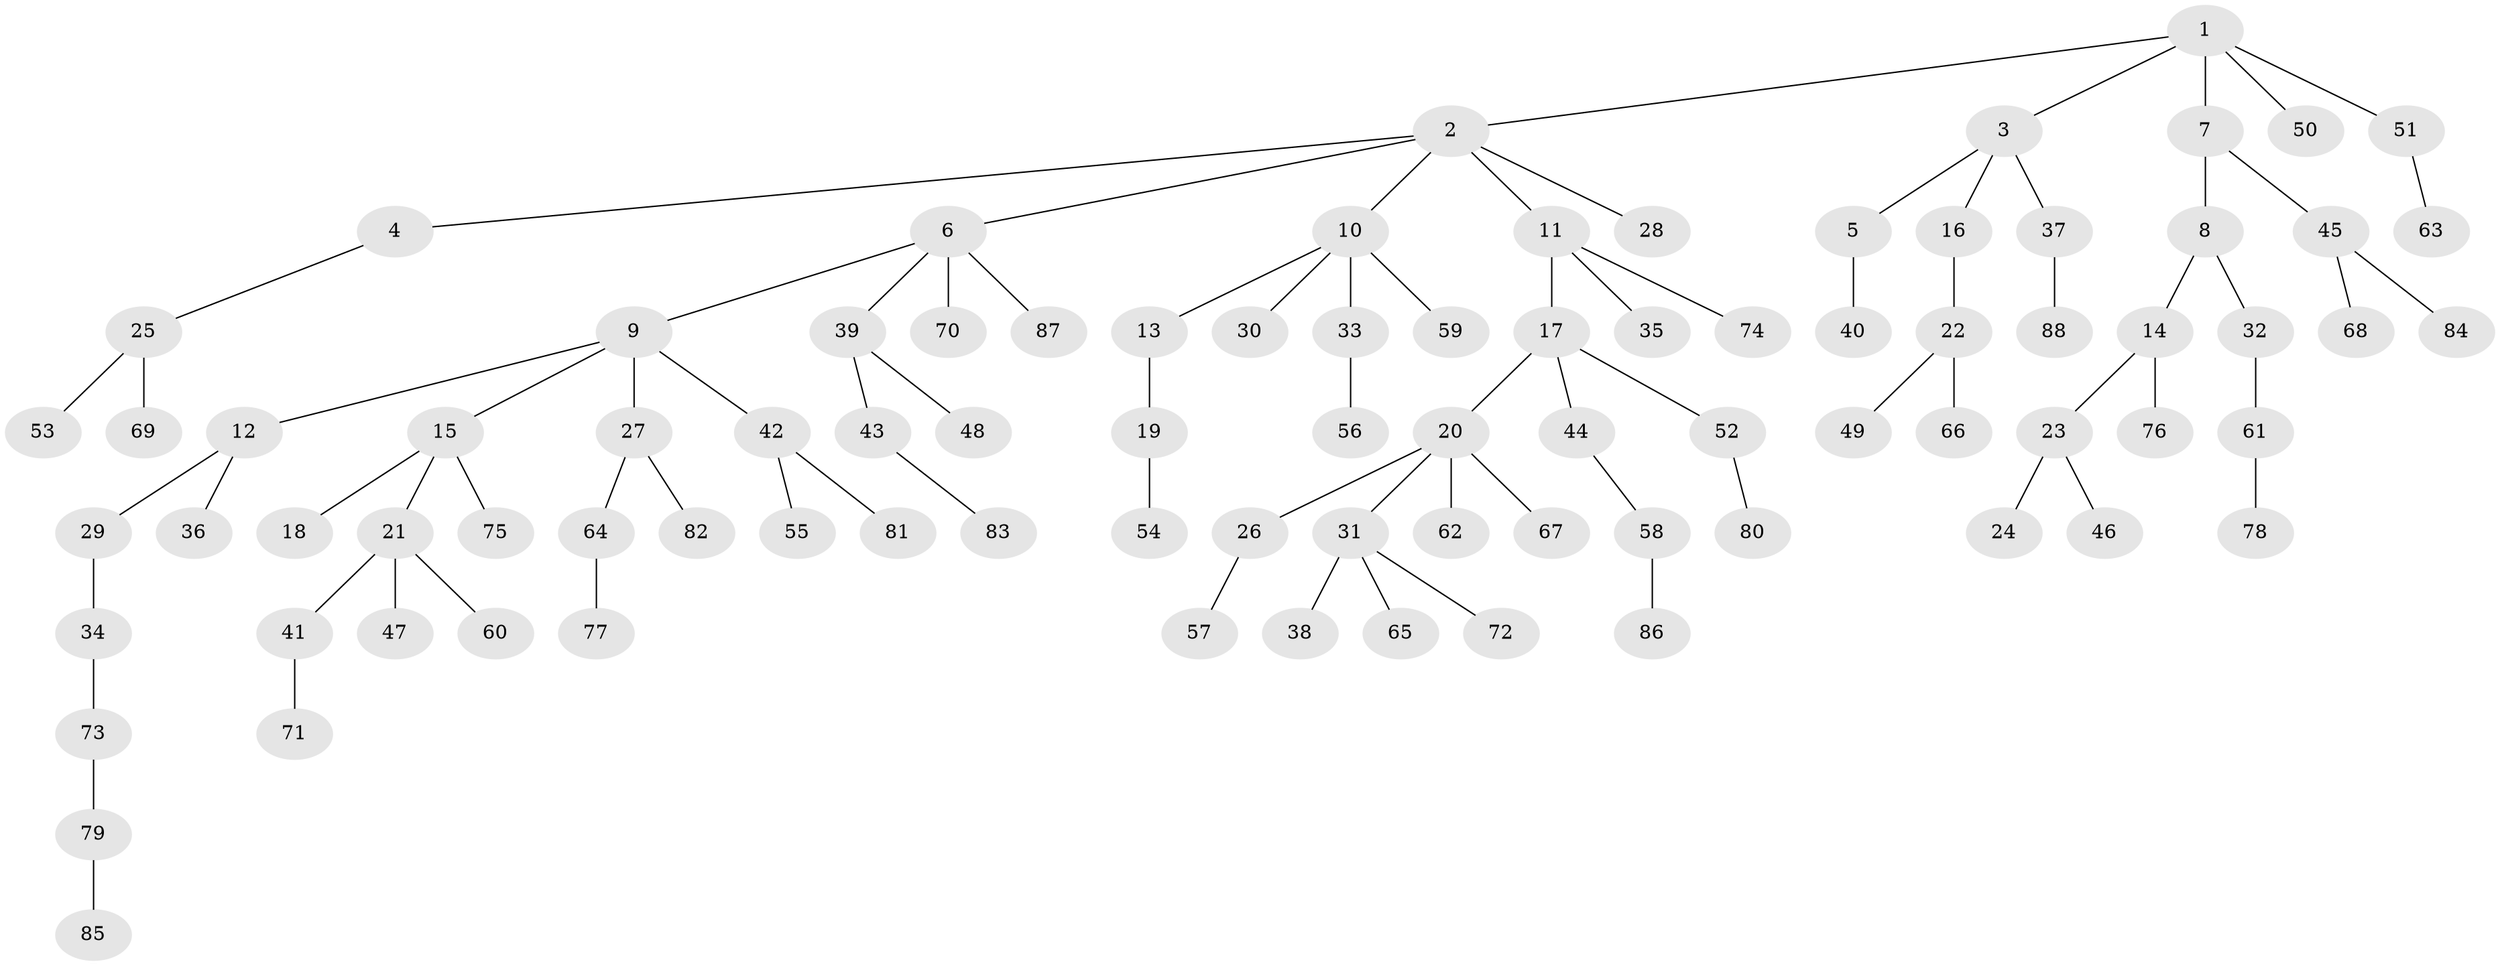 // coarse degree distribution, {2: 0.24528301886792453, 5: 0.03773584905660377, 4: 0.11320754716981132, 3: 0.11320754716981132, 1: 0.49056603773584906}
// Generated by graph-tools (version 1.1) at 2025/37/03/04/25 23:37:21]
// undirected, 88 vertices, 87 edges
graph export_dot {
  node [color=gray90,style=filled];
  1;
  2;
  3;
  4;
  5;
  6;
  7;
  8;
  9;
  10;
  11;
  12;
  13;
  14;
  15;
  16;
  17;
  18;
  19;
  20;
  21;
  22;
  23;
  24;
  25;
  26;
  27;
  28;
  29;
  30;
  31;
  32;
  33;
  34;
  35;
  36;
  37;
  38;
  39;
  40;
  41;
  42;
  43;
  44;
  45;
  46;
  47;
  48;
  49;
  50;
  51;
  52;
  53;
  54;
  55;
  56;
  57;
  58;
  59;
  60;
  61;
  62;
  63;
  64;
  65;
  66;
  67;
  68;
  69;
  70;
  71;
  72;
  73;
  74;
  75;
  76;
  77;
  78;
  79;
  80;
  81;
  82;
  83;
  84;
  85;
  86;
  87;
  88;
  1 -- 2;
  1 -- 3;
  1 -- 7;
  1 -- 50;
  1 -- 51;
  2 -- 4;
  2 -- 6;
  2 -- 10;
  2 -- 11;
  2 -- 28;
  3 -- 5;
  3 -- 16;
  3 -- 37;
  4 -- 25;
  5 -- 40;
  6 -- 9;
  6 -- 39;
  6 -- 70;
  6 -- 87;
  7 -- 8;
  7 -- 45;
  8 -- 14;
  8 -- 32;
  9 -- 12;
  9 -- 15;
  9 -- 27;
  9 -- 42;
  10 -- 13;
  10 -- 30;
  10 -- 33;
  10 -- 59;
  11 -- 17;
  11 -- 35;
  11 -- 74;
  12 -- 29;
  12 -- 36;
  13 -- 19;
  14 -- 23;
  14 -- 76;
  15 -- 18;
  15 -- 21;
  15 -- 75;
  16 -- 22;
  17 -- 20;
  17 -- 44;
  17 -- 52;
  19 -- 54;
  20 -- 26;
  20 -- 31;
  20 -- 62;
  20 -- 67;
  21 -- 41;
  21 -- 47;
  21 -- 60;
  22 -- 49;
  22 -- 66;
  23 -- 24;
  23 -- 46;
  25 -- 53;
  25 -- 69;
  26 -- 57;
  27 -- 64;
  27 -- 82;
  29 -- 34;
  31 -- 38;
  31 -- 65;
  31 -- 72;
  32 -- 61;
  33 -- 56;
  34 -- 73;
  37 -- 88;
  39 -- 43;
  39 -- 48;
  41 -- 71;
  42 -- 55;
  42 -- 81;
  43 -- 83;
  44 -- 58;
  45 -- 68;
  45 -- 84;
  51 -- 63;
  52 -- 80;
  58 -- 86;
  61 -- 78;
  64 -- 77;
  73 -- 79;
  79 -- 85;
}
